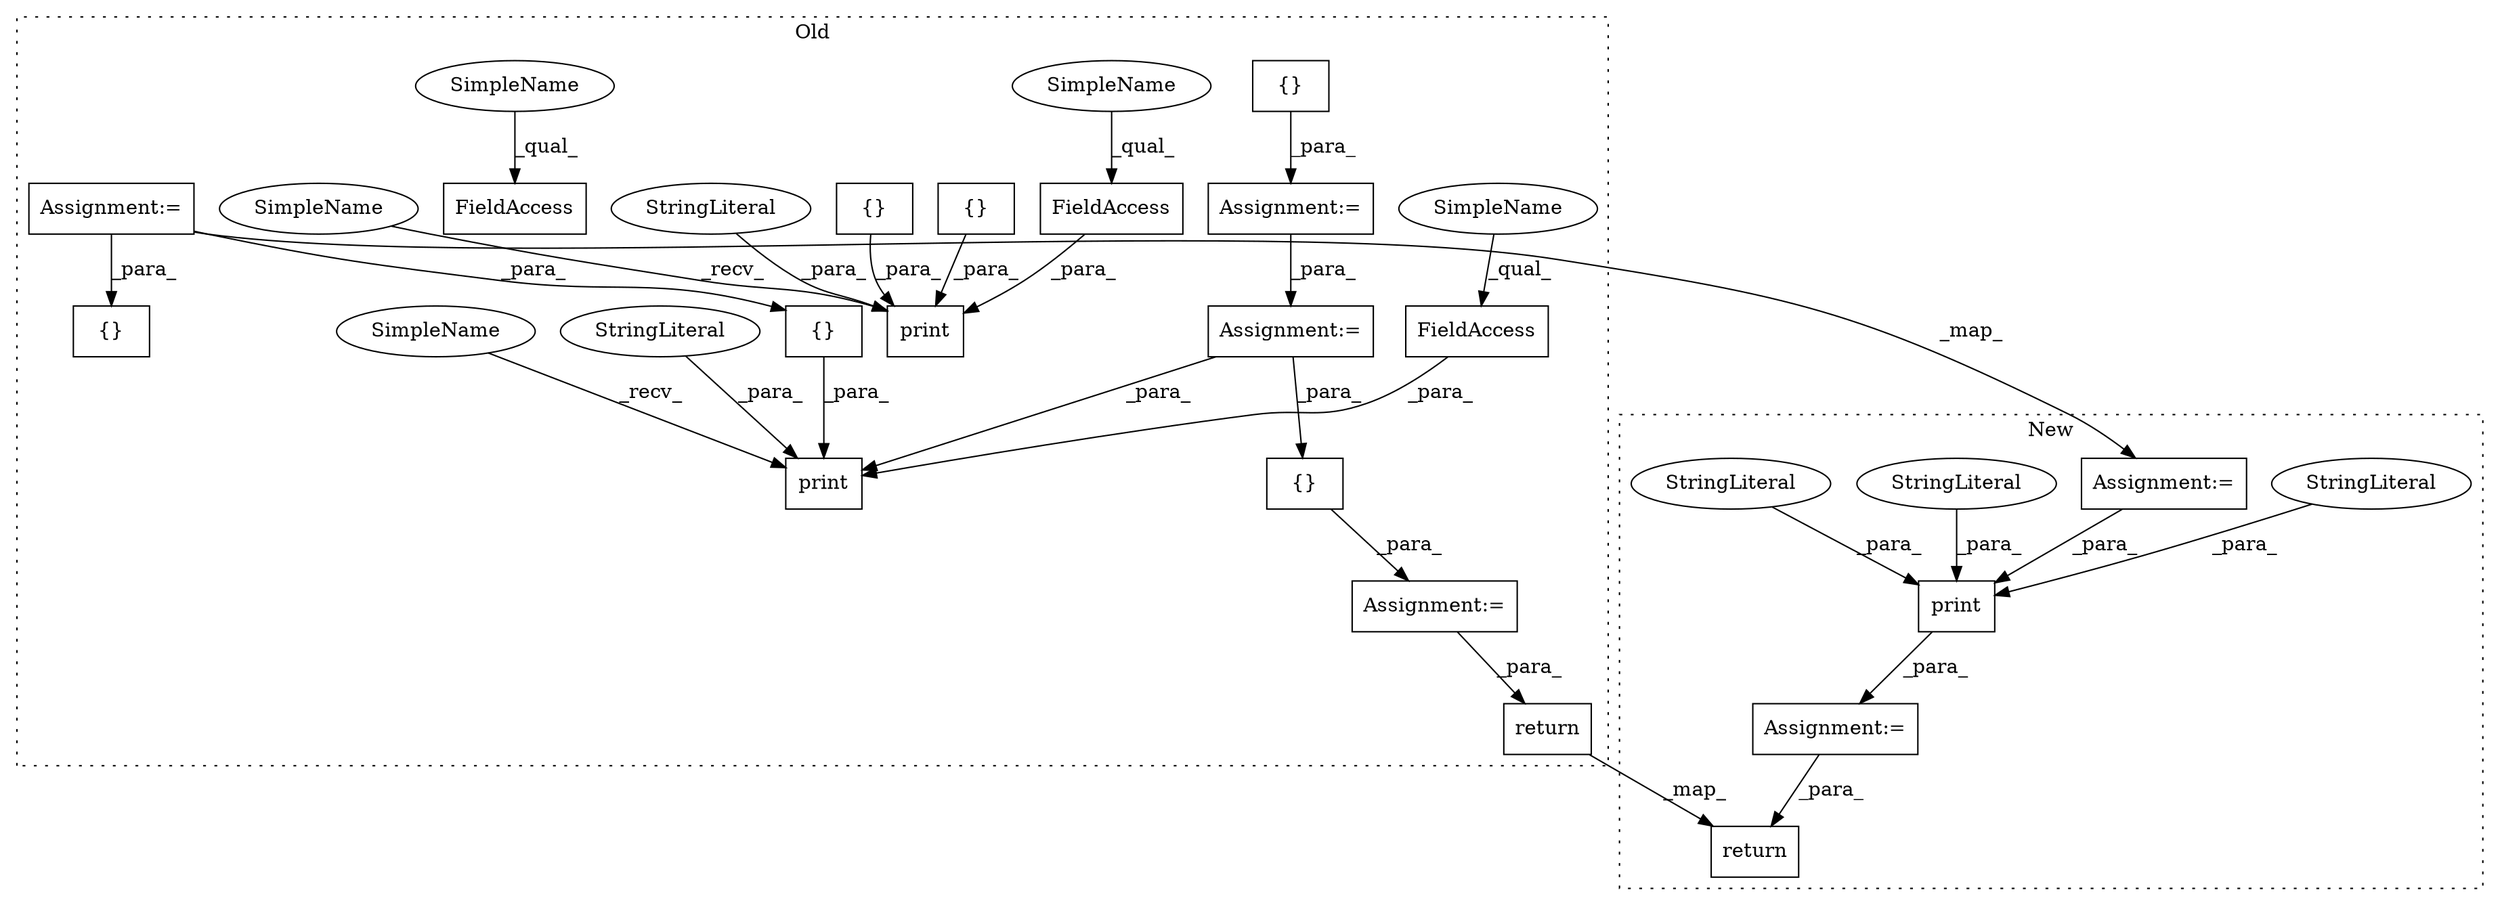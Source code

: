 digraph G {
subgraph cluster0 {
1 [label="{}" a="4" s="6862" l="2" shape="box"];
3 [label="Assignment:=" a="7" s="6956" l="1" shape="box"];
5 [label="Assignment:=" a="7" s="7046" l="1" shape="box"];
6 [label="Assignment:=" a="7" s="6848" l="1" shape="box"];
7 [label="{}" a="4" s="7062,7065" l="1,1" shape="box"];
8 [label="print" a="32" s="6978,7035" l="6,1" shape="box"];
9 [label="StringLiteral" a="45" s="7025" l="10" shape="ellipse"];
10 [label="{}" a="4" s="6996,7007" l="1,1" shape="box"];
11 [label="print" a="32" s="6883,6945" l="6,1" shape="box"];
12 [label="{}" a="4" s="6910,6917" l="1,1" shape="box"];
13 [label="FieldAccess" a="22" s="7009" l="15" shape="box"];
14 [label="{}" a="4" s="6898" l="2" shape="box"];
15 [label="FieldAccess" a="22" s="6919" l="15" shape="box"];
16 [label="FieldAccess" a="22" s="7120" l="15" shape="box"];
20 [label="StringLiteral" a="45" s="6935" l="10" shape="ellipse"];
22 [label="Assignment:=" a="7" s="6637" l="1" shape="box"];
23 [label="{}" a="4" s="7114,7118" l="1,1" shape="box"];
24 [label="return" a="41" s="7157" l="7" shape="box"];
26 [label="SimpleName" a="42" s="6872" l="10" shape="ellipse"];
27 [label="SimpleName" a="42" s="6967" l="10" shape="ellipse"];
28 [label="SimpleName" a="42" s="7120" l="4" shape="ellipse"];
29 [label="SimpleName" a="42" s="7009" l="4" shape="ellipse"];
30 [label="SimpleName" a="42" s="6919" l="4" shape="ellipse"];
label = "Old";
style="dotted";
}
subgraph cluster1 {
2 [label="print" a="32" s="6835,6900" l="6,1" shape="box"];
4 [label="StringLiteral" a="45" s="6860" l="11" shape="ellipse"];
17 [label="Assignment:=" a="7" s="6823" l="1" shape="box"];
18 [label="StringLiteral" a="45" s="6841" l="11" shape="ellipse"];
19 [label="StringLiteral" a="45" s="6883" l="13" shape="ellipse"];
21 [label="Assignment:=" a="7" s="6612" l="1" shape="box"];
25 [label="return" a="41" s="6909" l="7" shape="box"];
label = "New";
style="dotted";
}
1 -> 6 [label="_para_"];
2 -> 17 [label="_para_"];
3 -> 8 [label="_para_"];
3 -> 7 [label="_para_"];
4 -> 2 [label="_para_"];
5 -> 24 [label="_para_"];
6 -> 3 [label="_para_"];
7 -> 5 [label="_para_"];
9 -> 8 [label="_para_"];
10 -> 8 [label="_para_"];
12 -> 11 [label="_para_"];
13 -> 8 [label="_para_"];
14 -> 11 [label="_para_"];
15 -> 11 [label="_para_"];
17 -> 25 [label="_para_"];
18 -> 2 [label="_para_"];
19 -> 2 [label="_para_"];
20 -> 11 [label="_para_"];
21 -> 2 [label="_para_"];
22 -> 10 [label="_para_"];
22 -> 21 [label="_map_"];
22 -> 23 [label="_para_"];
24 -> 25 [label="_map_"];
26 -> 11 [label="_recv_"];
27 -> 8 [label="_recv_"];
28 -> 16 [label="_qual_"];
29 -> 13 [label="_qual_"];
30 -> 15 [label="_qual_"];
}